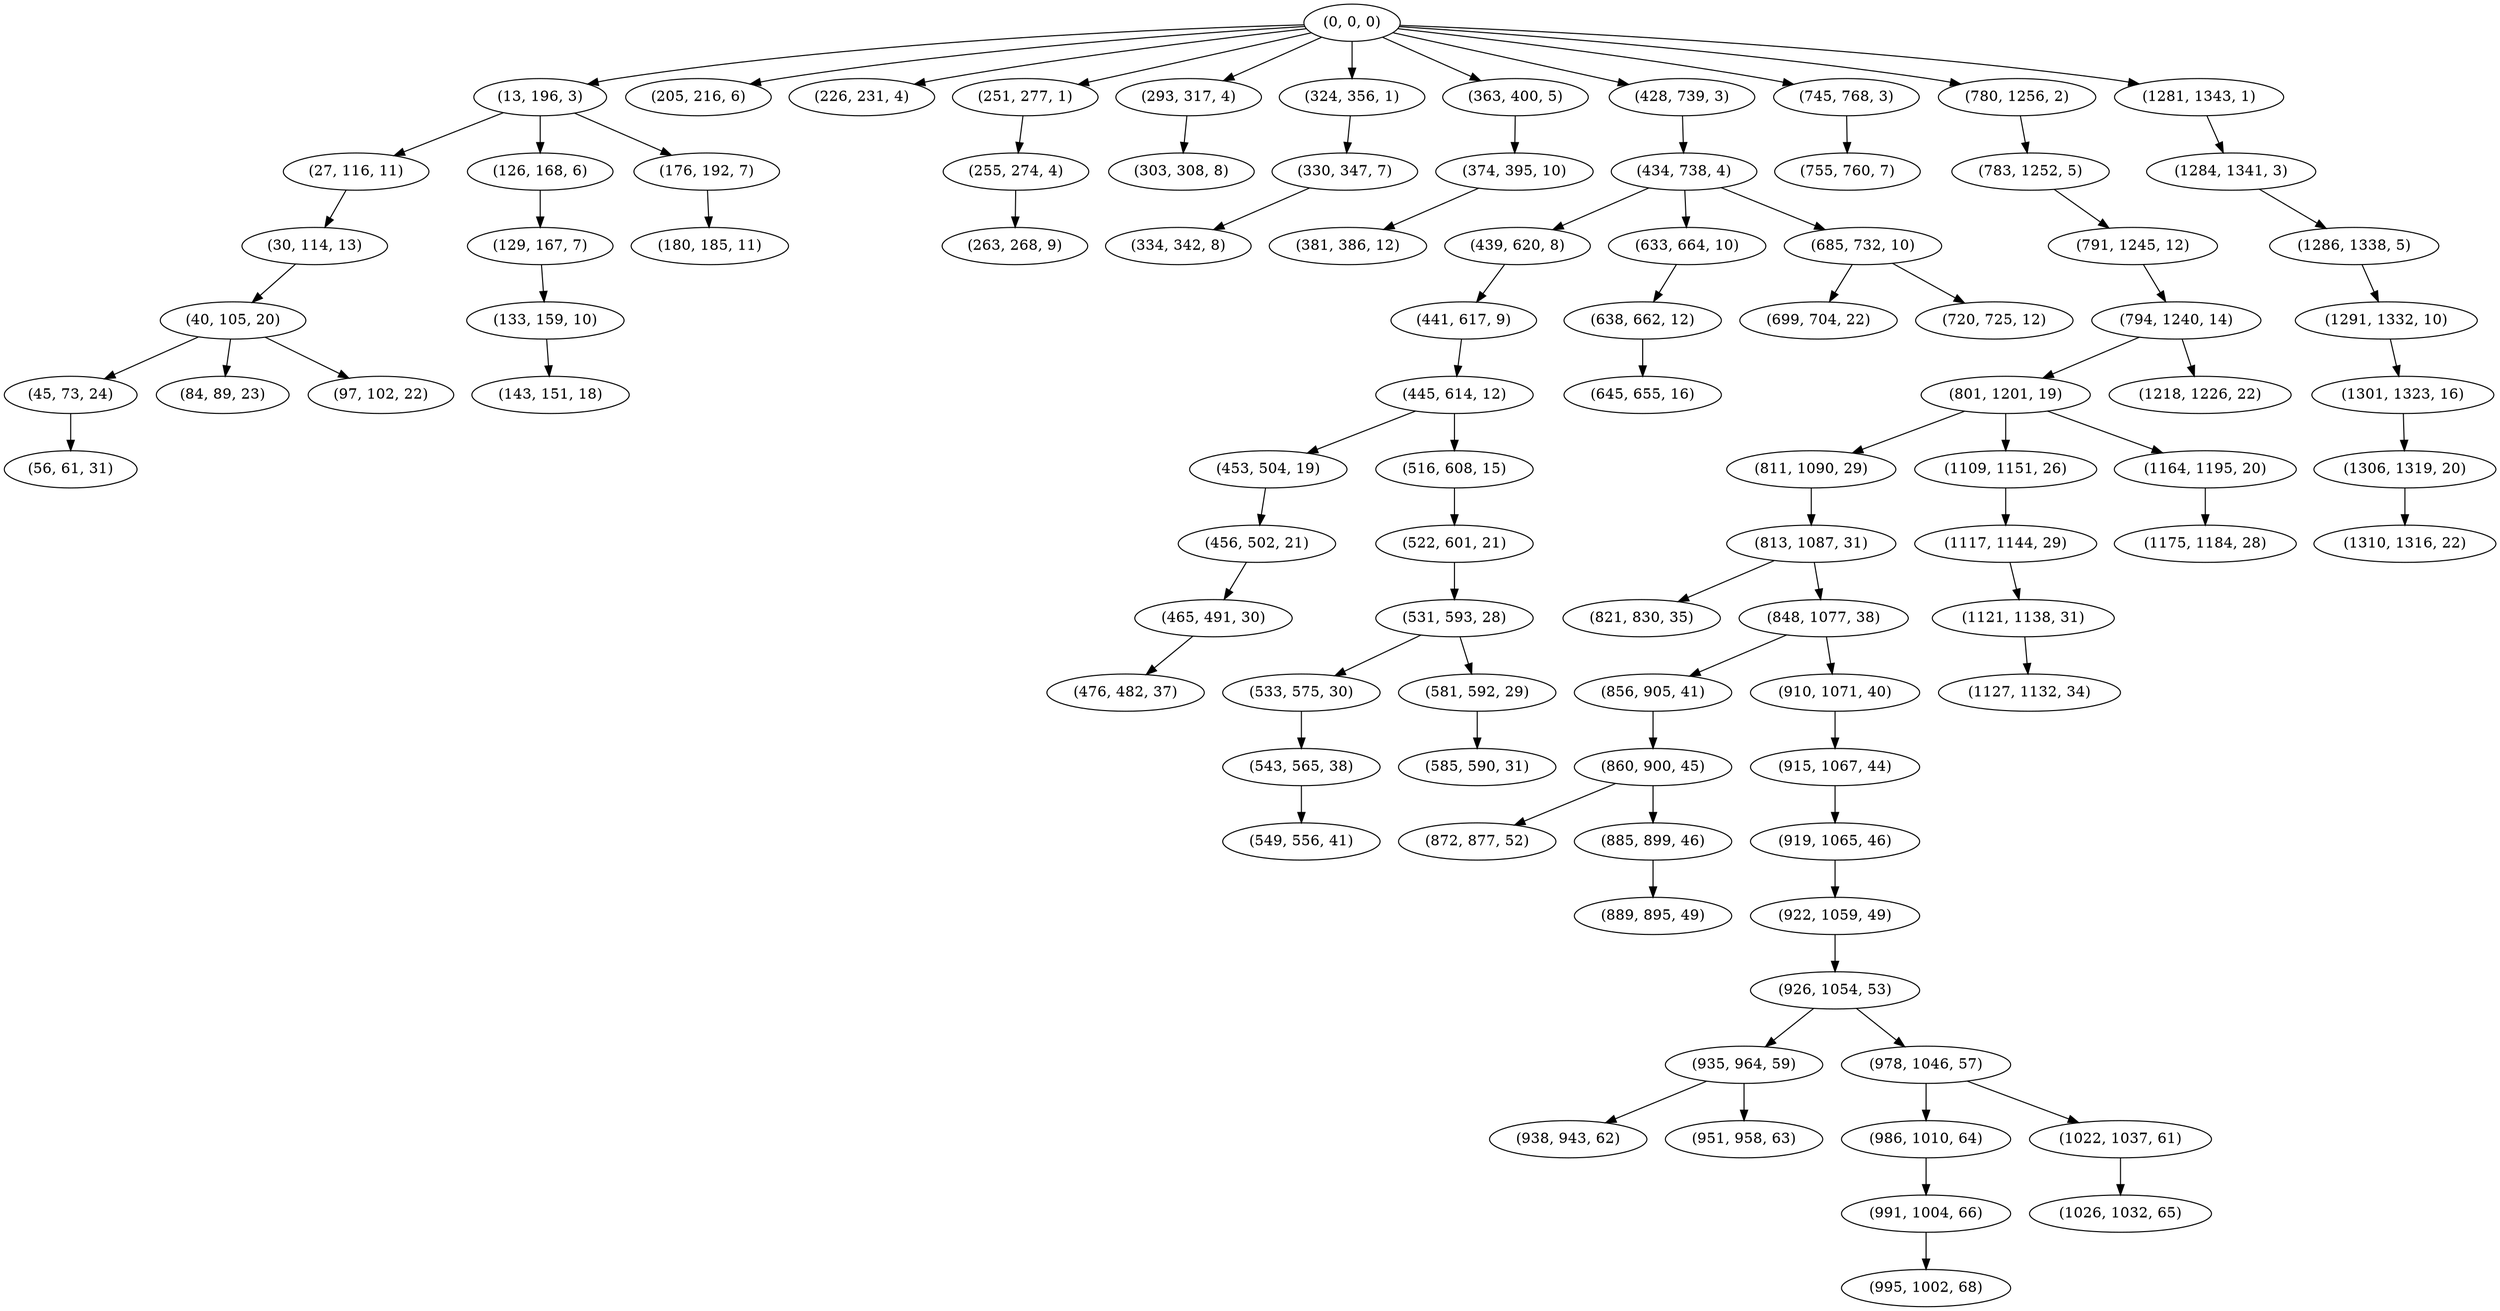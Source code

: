 digraph tree {
    "(0, 0, 0)";
    "(13, 196, 3)";
    "(27, 116, 11)";
    "(30, 114, 13)";
    "(40, 105, 20)";
    "(45, 73, 24)";
    "(56, 61, 31)";
    "(84, 89, 23)";
    "(97, 102, 22)";
    "(126, 168, 6)";
    "(129, 167, 7)";
    "(133, 159, 10)";
    "(143, 151, 18)";
    "(176, 192, 7)";
    "(180, 185, 11)";
    "(205, 216, 6)";
    "(226, 231, 4)";
    "(251, 277, 1)";
    "(255, 274, 4)";
    "(263, 268, 9)";
    "(293, 317, 4)";
    "(303, 308, 8)";
    "(324, 356, 1)";
    "(330, 347, 7)";
    "(334, 342, 8)";
    "(363, 400, 5)";
    "(374, 395, 10)";
    "(381, 386, 12)";
    "(428, 739, 3)";
    "(434, 738, 4)";
    "(439, 620, 8)";
    "(441, 617, 9)";
    "(445, 614, 12)";
    "(453, 504, 19)";
    "(456, 502, 21)";
    "(465, 491, 30)";
    "(476, 482, 37)";
    "(516, 608, 15)";
    "(522, 601, 21)";
    "(531, 593, 28)";
    "(533, 575, 30)";
    "(543, 565, 38)";
    "(549, 556, 41)";
    "(581, 592, 29)";
    "(585, 590, 31)";
    "(633, 664, 10)";
    "(638, 662, 12)";
    "(645, 655, 16)";
    "(685, 732, 10)";
    "(699, 704, 22)";
    "(720, 725, 12)";
    "(745, 768, 3)";
    "(755, 760, 7)";
    "(780, 1256, 2)";
    "(783, 1252, 5)";
    "(791, 1245, 12)";
    "(794, 1240, 14)";
    "(801, 1201, 19)";
    "(811, 1090, 29)";
    "(813, 1087, 31)";
    "(821, 830, 35)";
    "(848, 1077, 38)";
    "(856, 905, 41)";
    "(860, 900, 45)";
    "(872, 877, 52)";
    "(885, 899, 46)";
    "(889, 895, 49)";
    "(910, 1071, 40)";
    "(915, 1067, 44)";
    "(919, 1065, 46)";
    "(922, 1059, 49)";
    "(926, 1054, 53)";
    "(935, 964, 59)";
    "(938, 943, 62)";
    "(951, 958, 63)";
    "(978, 1046, 57)";
    "(986, 1010, 64)";
    "(991, 1004, 66)";
    "(995, 1002, 68)";
    "(1022, 1037, 61)";
    "(1026, 1032, 65)";
    "(1109, 1151, 26)";
    "(1117, 1144, 29)";
    "(1121, 1138, 31)";
    "(1127, 1132, 34)";
    "(1164, 1195, 20)";
    "(1175, 1184, 28)";
    "(1218, 1226, 22)";
    "(1281, 1343, 1)";
    "(1284, 1341, 3)";
    "(1286, 1338, 5)";
    "(1291, 1332, 10)";
    "(1301, 1323, 16)";
    "(1306, 1319, 20)";
    "(1310, 1316, 22)";
    "(0, 0, 0)" -> "(13, 196, 3)";
    "(0, 0, 0)" -> "(205, 216, 6)";
    "(0, 0, 0)" -> "(226, 231, 4)";
    "(0, 0, 0)" -> "(251, 277, 1)";
    "(0, 0, 0)" -> "(293, 317, 4)";
    "(0, 0, 0)" -> "(324, 356, 1)";
    "(0, 0, 0)" -> "(363, 400, 5)";
    "(0, 0, 0)" -> "(428, 739, 3)";
    "(0, 0, 0)" -> "(745, 768, 3)";
    "(0, 0, 0)" -> "(780, 1256, 2)";
    "(0, 0, 0)" -> "(1281, 1343, 1)";
    "(13, 196, 3)" -> "(27, 116, 11)";
    "(13, 196, 3)" -> "(126, 168, 6)";
    "(13, 196, 3)" -> "(176, 192, 7)";
    "(27, 116, 11)" -> "(30, 114, 13)";
    "(30, 114, 13)" -> "(40, 105, 20)";
    "(40, 105, 20)" -> "(45, 73, 24)";
    "(40, 105, 20)" -> "(84, 89, 23)";
    "(40, 105, 20)" -> "(97, 102, 22)";
    "(45, 73, 24)" -> "(56, 61, 31)";
    "(126, 168, 6)" -> "(129, 167, 7)";
    "(129, 167, 7)" -> "(133, 159, 10)";
    "(133, 159, 10)" -> "(143, 151, 18)";
    "(176, 192, 7)" -> "(180, 185, 11)";
    "(251, 277, 1)" -> "(255, 274, 4)";
    "(255, 274, 4)" -> "(263, 268, 9)";
    "(293, 317, 4)" -> "(303, 308, 8)";
    "(324, 356, 1)" -> "(330, 347, 7)";
    "(330, 347, 7)" -> "(334, 342, 8)";
    "(363, 400, 5)" -> "(374, 395, 10)";
    "(374, 395, 10)" -> "(381, 386, 12)";
    "(428, 739, 3)" -> "(434, 738, 4)";
    "(434, 738, 4)" -> "(439, 620, 8)";
    "(434, 738, 4)" -> "(633, 664, 10)";
    "(434, 738, 4)" -> "(685, 732, 10)";
    "(439, 620, 8)" -> "(441, 617, 9)";
    "(441, 617, 9)" -> "(445, 614, 12)";
    "(445, 614, 12)" -> "(453, 504, 19)";
    "(445, 614, 12)" -> "(516, 608, 15)";
    "(453, 504, 19)" -> "(456, 502, 21)";
    "(456, 502, 21)" -> "(465, 491, 30)";
    "(465, 491, 30)" -> "(476, 482, 37)";
    "(516, 608, 15)" -> "(522, 601, 21)";
    "(522, 601, 21)" -> "(531, 593, 28)";
    "(531, 593, 28)" -> "(533, 575, 30)";
    "(531, 593, 28)" -> "(581, 592, 29)";
    "(533, 575, 30)" -> "(543, 565, 38)";
    "(543, 565, 38)" -> "(549, 556, 41)";
    "(581, 592, 29)" -> "(585, 590, 31)";
    "(633, 664, 10)" -> "(638, 662, 12)";
    "(638, 662, 12)" -> "(645, 655, 16)";
    "(685, 732, 10)" -> "(699, 704, 22)";
    "(685, 732, 10)" -> "(720, 725, 12)";
    "(745, 768, 3)" -> "(755, 760, 7)";
    "(780, 1256, 2)" -> "(783, 1252, 5)";
    "(783, 1252, 5)" -> "(791, 1245, 12)";
    "(791, 1245, 12)" -> "(794, 1240, 14)";
    "(794, 1240, 14)" -> "(801, 1201, 19)";
    "(794, 1240, 14)" -> "(1218, 1226, 22)";
    "(801, 1201, 19)" -> "(811, 1090, 29)";
    "(801, 1201, 19)" -> "(1109, 1151, 26)";
    "(801, 1201, 19)" -> "(1164, 1195, 20)";
    "(811, 1090, 29)" -> "(813, 1087, 31)";
    "(813, 1087, 31)" -> "(821, 830, 35)";
    "(813, 1087, 31)" -> "(848, 1077, 38)";
    "(848, 1077, 38)" -> "(856, 905, 41)";
    "(848, 1077, 38)" -> "(910, 1071, 40)";
    "(856, 905, 41)" -> "(860, 900, 45)";
    "(860, 900, 45)" -> "(872, 877, 52)";
    "(860, 900, 45)" -> "(885, 899, 46)";
    "(885, 899, 46)" -> "(889, 895, 49)";
    "(910, 1071, 40)" -> "(915, 1067, 44)";
    "(915, 1067, 44)" -> "(919, 1065, 46)";
    "(919, 1065, 46)" -> "(922, 1059, 49)";
    "(922, 1059, 49)" -> "(926, 1054, 53)";
    "(926, 1054, 53)" -> "(935, 964, 59)";
    "(926, 1054, 53)" -> "(978, 1046, 57)";
    "(935, 964, 59)" -> "(938, 943, 62)";
    "(935, 964, 59)" -> "(951, 958, 63)";
    "(978, 1046, 57)" -> "(986, 1010, 64)";
    "(978, 1046, 57)" -> "(1022, 1037, 61)";
    "(986, 1010, 64)" -> "(991, 1004, 66)";
    "(991, 1004, 66)" -> "(995, 1002, 68)";
    "(1022, 1037, 61)" -> "(1026, 1032, 65)";
    "(1109, 1151, 26)" -> "(1117, 1144, 29)";
    "(1117, 1144, 29)" -> "(1121, 1138, 31)";
    "(1121, 1138, 31)" -> "(1127, 1132, 34)";
    "(1164, 1195, 20)" -> "(1175, 1184, 28)";
    "(1281, 1343, 1)" -> "(1284, 1341, 3)";
    "(1284, 1341, 3)" -> "(1286, 1338, 5)";
    "(1286, 1338, 5)" -> "(1291, 1332, 10)";
    "(1291, 1332, 10)" -> "(1301, 1323, 16)";
    "(1301, 1323, 16)" -> "(1306, 1319, 20)";
    "(1306, 1319, 20)" -> "(1310, 1316, 22)";
}
